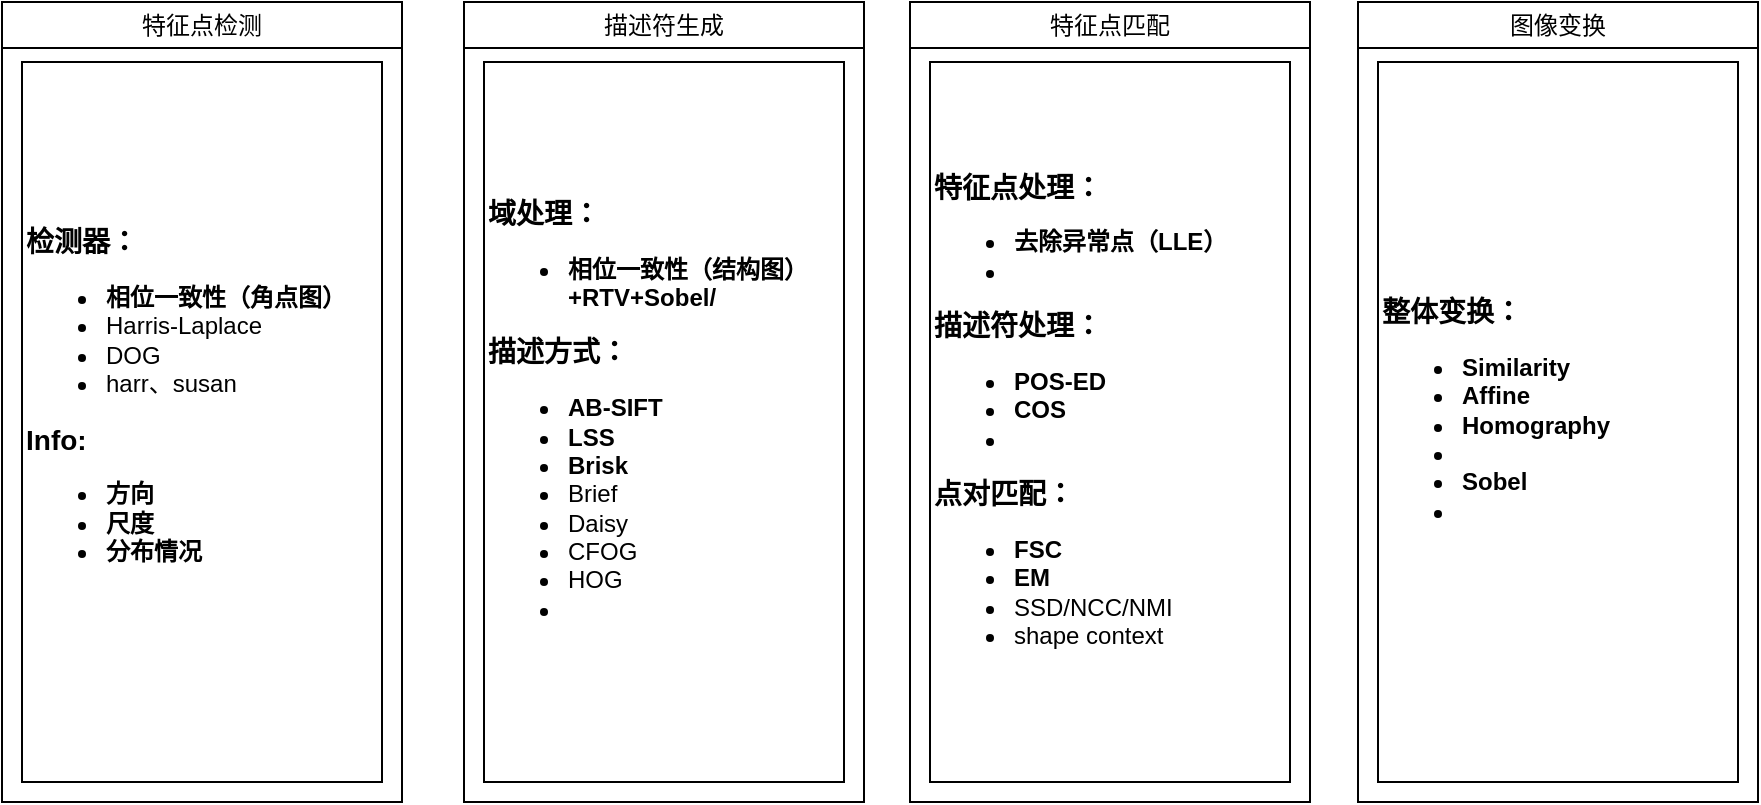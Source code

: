 <mxfile version="24.4.4" type="github">
  <diagram name="第 1 页" id="RJKPdSWIhoa_XMss9xg4">
    <mxGraphModel dx="1064" dy="538" grid="1" gridSize="10" guides="1" tooltips="1" connect="1" arrows="1" fold="1" page="1" pageScale="1" pageWidth="1169" pageHeight="827" math="0" shadow="0">
      <root>
        <mxCell id="0" />
        <mxCell id="1" parent="0" />
        <mxCell id="WZ_m8tn04QZmBhPAYWbd-7" value="&lt;span style=&quot;font-weight: 400;&quot;&gt;特征点检测&lt;/span&gt;" style="swimlane;whiteSpace=wrap;html=1;" vertex="1" parent="1">
          <mxGeometry x="242" y="320" width="200" height="400" as="geometry" />
        </mxCell>
        <mxCell id="WZ_m8tn04QZmBhPAYWbd-1" value="&lt;div&gt;&lt;b&gt;&lt;font style=&quot;font-size: 14px;&quot;&gt;检测器：&lt;/font&gt;&lt;/b&gt;&lt;/div&gt;&lt;ul&gt;&lt;li&gt;&lt;b&gt;相位一致性（角点图）&lt;/b&gt;&lt;/li&gt;&lt;li&gt;Harris-Laplace&lt;/li&gt;&lt;li&gt;DOG&lt;/li&gt;&lt;li&gt;harr、susan&lt;/li&gt;&lt;/ul&gt;&lt;div&gt;&lt;b&gt;&lt;font style=&quot;font-size: 14px;&quot;&gt;Info:&lt;/font&gt;&lt;/b&gt;&lt;/div&gt;&lt;div&gt;&lt;ul&gt;&lt;li&gt;&lt;b&gt;方向&lt;/b&gt;&lt;/li&gt;&lt;li&gt;&lt;b&gt;尺度&lt;/b&gt;&lt;/li&gt;&lt;li&gt;&lt;b&gt;分布情况&lt;/b&gt;&lt;/li&gt;&lt;/ul&gt;&lt;/div&gt;&lt;div&gt;&lt;br&gt;&lt;/div&gt;" style="rounded=0;whiteSpace=wrap;html=1;align=left;" vertex="1" parent="WZ_m8tn04QZmBhPAYWbd-7">
          <mxGeometry x="10" y="30" width="180" height="360" as="geometry" />
        </mxCell>
        <mxCell id="WZ_m8tn04QZmBhPAYWbd-8" value="&lt;span style=&quot;font-weight: 400;&quot;&gt;描述符生成&lt;/span&gt;" style="swimlane;whiteSpace=wrap;html=1;" vertex="1" parent="1">
          <mxGeometry x="473" y="320" width="200" height="400" as="geometry" />
        </mxCell>
        <mxCell id="WZ_m8tn04QZmBhPAYWbd-9" value="&lt;div&gt;&lt;b&gt;&lt;font style=&quot;font-size: 14px;&quot;&gt;域处理：&lt;/font&gt;&lt;/b&gt;&lt;/div&gt;&lt;ul&gt;&lt;li&gt;&lt;b&gt;相位一致性（结构图）+&lt;/b&gt;&lt;b style=&quot;background-color: initial;&quot;&gt;RTV+Sobel/&lt;/b&gt;&lt;/li&gt;&lt;/ul&gt;&lt;div&gt;&lt;b&gt;&lt;font style=&quot;font-size: 14px;&quot;&gt;描述方式：&lt;/font&gt;&lt;/b&gt;&lt;/div&gt;&lt;ul&gt;&lt;li&gt;&lt;b&gt;AB-SIFT&lt;/b&gt;&lt;/li&gt;&lt;li&gt;&lt;b&gt;LSS&lt;/b&gt;&lt;/li&gt;&lt;li&gt;&lt;b&gt;Brisk&lt;/b&gt;&lt;/li&gt;&lt;li&gt;Brief&lt;/li&gt;&lt;li&gt;Daisy&lt;/li&gt;&lt;li&gt;CFOG&lt;/li&gt;&lt;li&gt;HOG&lt;/li&gt;&lt;li&gt;&lt;br&gt;&lt;/li&gt;&lt;/ul&gt;" style="rounded=0;whiteSpace=wrap;html=1;align=left;" vertex="1" parent="WZ_m8tn04QZmBhPAYWbd-8">
          <mxGeometry x="10" y="30" width="180" height="360" as="geometry" />
        </mxCell>
        <mxCell id="WZ_m8tn04QZmBhPAYWbd-11" value="&lt;span style=&quot;font-weight: 400;&quot;&gt;特征点匹配&lt;/span&gt;" style="swimlane;whiteSpace=wrap;html=1;" vertex="1" parent="1">
          <mxGeometry x="696" y="320" width="200" height="400" as="geometry" />
        </mxCell>
        <mxCell id="WZ_m8tn04QZmBhPAYWbd-12" value="&lt;div&gt;&lt;b&gt;&lt;font style=&quot;font-size: 14px;&quot;&gt;特征点处理：&lt;/font&gt;&lt;/b&gt;&lt;/div&gt;&lt;div&gt;&lt;ul&gt;&lt;li&gt;&lt;b&gt;去除异常点（LLE）&lt;/b&gt;&lt;/li&gt;&lt;li&gt;&lt;b&gt;&lt;br&gt;&lt;/b&gt;&lt;/li&gt;&lt;/ul&gt;&lt;/div&gt;&lt;div&gt;&lt;b&gt;&lt;font style=&quot;font-size: 14px;&quot;&gt;描述符处理：&lt;/font&gt;&lt;/b&gt;&lt;/div&gt;&lt;ul&gt;&lt;li&gt;&lt;b&gt;POS-ED&lt;/b&gt;&lt;/li&gt;&lt;li&gt;&lt;b&gt;COS&lt;/b&gt;&lt;/li&gt;&lt;li&gt;&lt;br&gt;&lt;/li&gt;&lt;/ul&gt;&lt;div&gt;&lt;b&gt;&lt;font style=&quot;font-size: 14px;&quot;&gt;点对匹配：&lt;/font&gt;&lt;/b&gt;&lt;/div&gt;&lt;ul&gt;&lt;li&gt;&lt;b&gt;FSC&lt;/b&gt;&lt;/li&gt;&lt;li&gt;&lt;b&gt;EM&lt;/b&gt;&lt;/li&gt;&lt;li&gt;SSD/NCC/NMI&lt;/li&gt;&lt;li&gt;shape context&lt;/li&gt;&lt;/ul&gt;" style="rounded=0;whiteSpace=wrap;html=1;align=left;" vertex="1" parent="WZ_m8tn04QZmBhPAYWbd-11">
          <mxGeometry x="10" y="30" width="180" height="360" as="geometry" />
        </mxCell>
        <mxCell id="WZ_m8tn04QZmBhPAYWbd-13" value="&lt;span style=&quot;font-weight: 400;&quot;&gt;图像变换&lt;/span&gt;" style="swimlane;whiteSpace=wrap;html=1;" vertex="1" parent="1">
          <mxGeometry x="920" y="320" width="200" height="400" as="geometry" />
        </mxCell>
        <mxCell id="WZ_m8tn04QZmBhPAYWbd-14" value="&lt;div&gt;&lt;b&gt;&lt;font style=&quot;font-size: 14px;&quot;&gt;整体变换：&lt;/font&gt;&lt;/b&gt;&lt;/div&gt;&lt;ul&gt;&lt;li&gt;&lt;b&gt;Similarity&lt;/b&gt;&lt;/li&gt;&lt;li&gt;&lt;b&gt;Affine&lt;/b&gt;&lt;/li&gt;&lt;li&gt;&lt;b&gt;Homography&lt;/b&gt;&lt;/li&gt;&lt;li&gt;&lt;br&gt;&lt;/li&gt;&lt;li&gt;&lt;b&gt;Sobel&lt;/b&gt;&lt;/li&gt;&lt;li&gt;&lt;br&gt;&lt;/li&gt;&lt;/ul&gt;" style="rounded=0;whiteSpace=wrap;html=1;align=left;" vertex="1" parent="WZ_m8tn04QZmBhPAYWbd-13">
          <mxGeometry x="10" y="30" width="180" height="360" as="geometry" />
        </mxCell>
      </root>
    </mxGraphModel>
  </diagram>
</mxfile>
